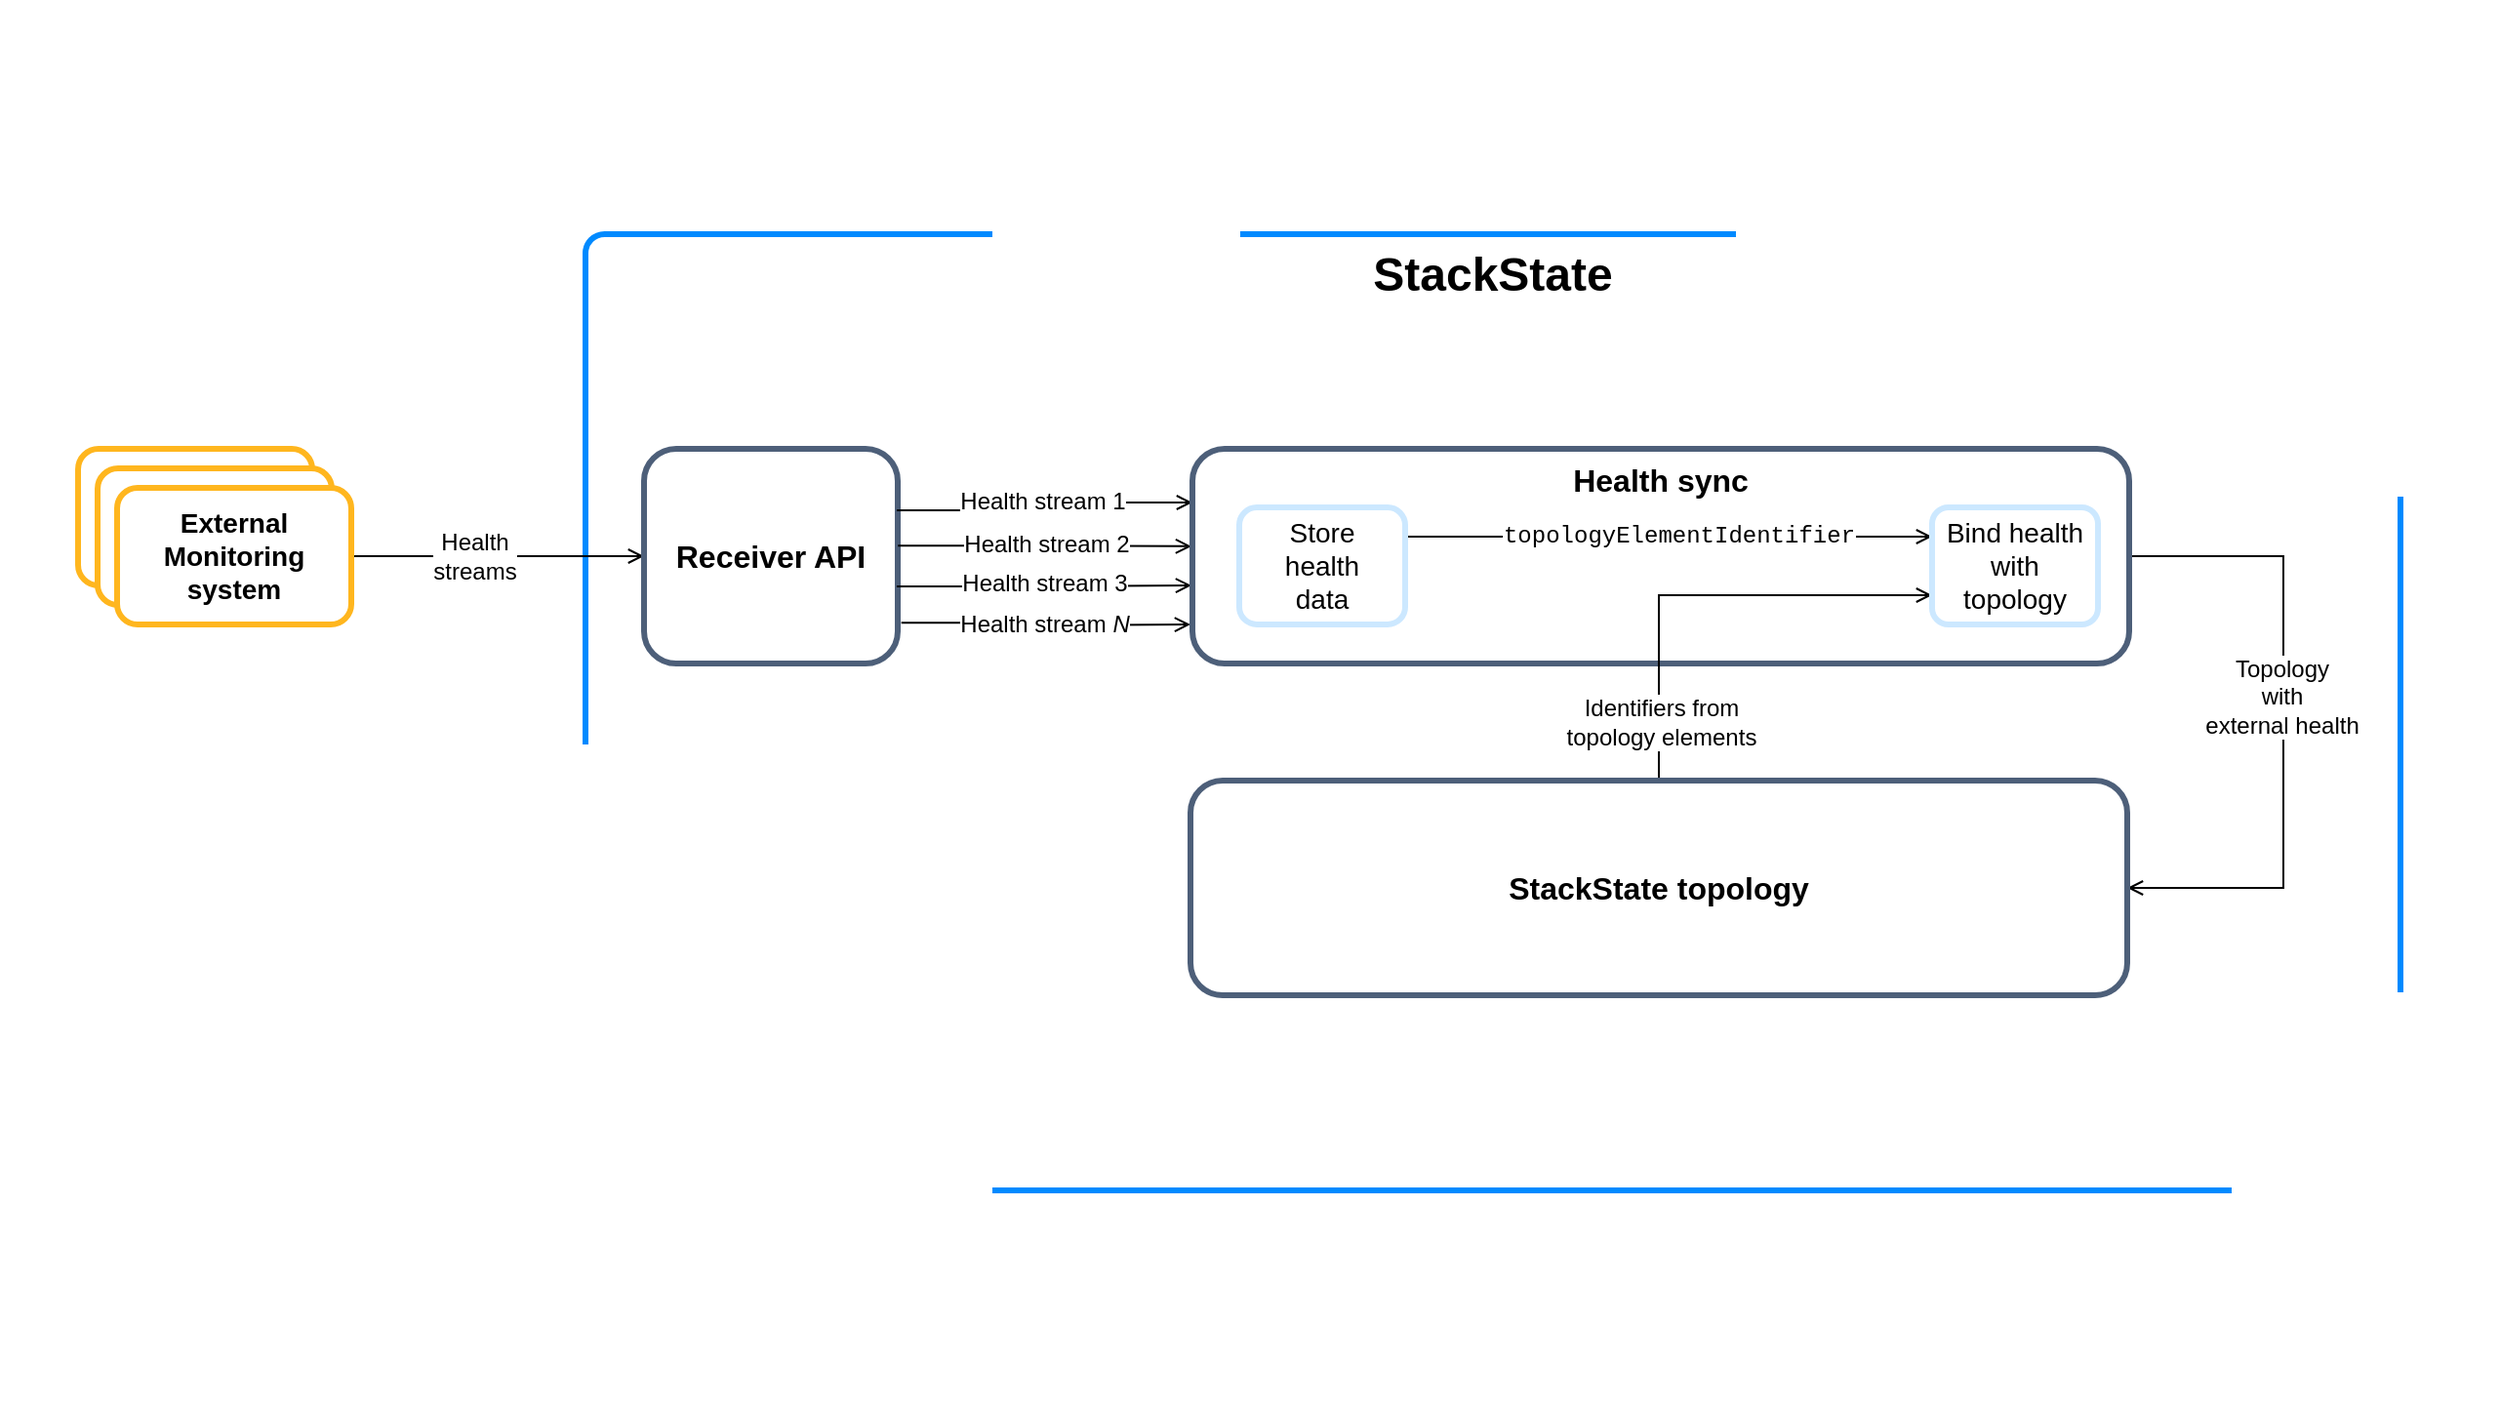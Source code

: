 <mxfile version="14.6.5" type="device"><diagram id="hltWGyZVhp23UqG48hah" name="Page-1"><mxGraphModel dx="1455" dy="854" grid="1" gridSize="10" guides="1" tooltips="1" connect="1" arrows="1" fold="1" page="1" pageScale="1" pageWidth="1169" pageHeight="827" math="0" shadow="0"><root><mxCell id="0"/><mxCell id="1" parent="0"/><mxCell id="RJbW8Hyuns3sjqqpPP9A-40" value="" style="rounded=0;whiteSpace=wrap;html=1;align=center;strokeColor=none;" vertex="1" parent="1"><mxGeometry x="20" y="80" width="1280" height="720" as="geometry"/></mxCell><mxCell id="RJbW8Hyuns3sjqqpPP9A-6" value="&lt;b&gt;&lt;font style=&quot;font-size: 24px&quot;&gt;StackState&lt;/font&gt;&lt;/b&gt;" style="rounded=1;whiteSpace=wrap;html=1;strokeWidth=3;strokeColor=#008AFF;arcSize=2;verticalAlign=top;align=center;" vertex="1" parent="1"><mxGeometry x="320" y="200" width="930" height="490" as="geometry"/></mxCell><mxCell id="RJbW8Hyuns3sjqqpPP9A-8" style="edgeStyle=orthogonalEdgeStyle;rounded=0;orthogonalLoop=1;jettySize=auto;html=1;entryX=0;entryY=0.5;entryDx=0;entryDy=0;endArrow=open;endFill=0;" edge="1" parent="1" source="RJbW8Hyuns3sjqqpPP9A-4" target="RJbW8Hyuns3sjqqpPP9A-13"><mxGeometry relative="1" as="geometry"><mxPoint x="340" y="305" as="targetPoint"/></mxGeometry></mxCell><mxCell id="RJbW8Hyuns3sjqqpPP9A-9" value="&lt;font style=&quot;font-size: 12px&quot;&gt;Health&lt;br&gt;streams&lt;/font&gt;" style="edgeLabel;html=1;align=center;verticalAlign=middle;resizable=0;points=[];" vertex="1" connectable="0" parent="RJbW8Hyuns3sjqqpPP9A-8"><mxGeometry x="-0.12" y="1" relative="1" as="geometry"><mxPoint x="-3" y="1" as="offset"/></mxGeometry></mxCell><mxCell id="RJbW8Hyuns3sjqqpPP9A-11" value="" style="rounded=1;whiteSpace=wrap;html=1;strokeWidth=3;strokeColor=#FFB61E;" vertex="1" parent="1"><mxGeometry x="60" y="310" width="120" height="70" as="geometry"/></mxCell><mxCell id="RJbW8Hyuns3sjqqpPP9A-10" value="" style="rounded=1;whiteSpace=wrap;html=1;strokeWidth=3;strokeColor=#FFB61E;" vertex="1" parent="1"><mxGeometry x="70" y="320" width="120" height="70" as="geometry"/></mxCell><mxCell id="RJbW8Hyuns3sjqqpPP9A-4" value="&lt;font style=&quot;font-size: 14px&quot;&gt;&lt;b&gt;External&lt;br&gt;Monitoring&lt;br&gt;system&lt;/b&gt;&lt;/font&gt;" style="rounded=1;whiteSpace=wrap;html=1;strokeWidth=3;strokeColor=#FFB61E;" vertex="1" parent="1"><mxGeometry x="80" y="330" width="120" height="70" as="geometry"/></mxCell><mxCell id="RJbW8Hyuns3sjqqpPP9A-13" value="&lt;b&gt;&lt;font style=&quot;font-size: 16px&quot;&gt;Receiver API&lt;/font&gt;&lt;/b&gt;" style="rounded=1;whiteSpace=wrap;html=1;strokeWidth=3;strokeColor=#4D5F79;align=center;" vertex="1" parent="1"><mxGeometry x="350" y="310" width="130" height="110" as="geometry"/></mxCell><mxCell id="RJbW8Hyuns3sjqqpPP9A-17" style="edgeStyle=orthogonalEdgeStyle;rounded=0;orthogonalLoop=1;jettySize=auto;html=1;entryX=0;entryY=0.25;entryDx=0;entryDy=0;endArrow=open;endFill=0;exitX=0.996;exitY=0.286;exitDx=0;exitDy=0;exitPerimeter=0;" edge="1" parent="1" source="RJbW8Hyuns3sjqqpPP9A-13" target="RJbW8Hyuns3sjqqpPP9A-27"><mxGeometry relative="1" as="geometry"><mxPoint x="490" y="340" as="sourcePoint"/><mxPoint x="599.532" y="339.8" as="targetPoint"/></mxGeometry></mxCell><mxCell id="RJbW8Hyuns3sjqqpPP9A-18" value="&lt;font style=&quot;font-size: 12px&quot;&gt;Health stream 1&lt;/font&gt;" style="edgeLabel;html=1;align=center;verticalAlign=middle;resizable=0;points=[];" vertex="1" connectable="0" parent="RJbW8Hyuns3sjqqpPP9A-17"><mxGeometry x="0.105" y="1" relative="1" as="geometry"><mxPoint x="-8" as="offset"/></mxGeometry></mxCell><mxCell id="RJbW8Hyuns3sjqqpPP9A-20" style="edgeStyle=orthogonalEdgeStyle;rounded=0;orthogonalLoop=1;jettySize=auto;html=1;entryX=-0.001;entryY=0.454;entryDx=0;entryDy=0;entryPerimeter=0;endArrow=open;endFill=0;exitX=1.001;exitY=0.451;exitDx=0;exitDy=0;exitPerimeter=0;" edge="1" parent="1" source="RJbW8Hyuns3sjqqpPP9A-13" target="RJbW8Hyuns3sjqqpPP9A-27"><mxGeometry relative="1" as="geometry"><mxPoint x="490" y="360" as="sourcePoint"/><mxPoint x="599.064" y="358.84" as="targetPoint"/></mxGeometry></mxCell><mxCell id="RJbW8Hyuns3sjqqpPP9A-21" value="&lt;font style=&quot;font-size: 12px&quot;&gt;Health stream 2&lt;/font&gt;" style="edgeLabel;html=1;align=center;verticalAlign=middle;resizable=0;points=[];" vertex="1" connectable="0" parent="RJbW8Hyuns3sjqqpPP9A-20"><mxGeometry x="0.105" y="1" relative="1" as="geometry"><mxPoint x="-8" as="offset"/></mxGeometry></mxCell><mxCell id="RJbW8Hyuns3sjqqpPP9A-22" style="edgeStyle=orthogonalEdgeStyle;rounded=0;orthogonalLoop=1;jettySize=auto;html=1;entryX=-0.001;entryY=0.636;entryDx=0;entryDy=0;entryPerimeter=0;endArrow=open;endFill=0;exitX=0.996;exitY=0.641;exitDx=0;exitDy=0;exitPerimeter=0;" edge="1" parent="1" source="RJbW8Hyuns3sjqqpPP9A-13" target="RJbW8Hyuns3sjqqpPP9A-27"><mxGeometry relative="1" as="geometry"><mxPoint x="490" y="380" as="sourcePoint"/><mxPoint x="598.596" y="378.44" as="targetPoint"/></mxGeometry></mxCell><mxCell id="RJbW8Hyuns3sjqqpPP9A-23" value="&lt;font style=&quot;font-size: 12px&quot;&gt;Health stream 3&lt;/font&gt;" style="edgeLabel;html=1;align=center;verticalAlign=middle;resizable=0;points=[];" vertex="1" connectable="0" parent="RJbW8Hyuns3sjqqpPP9A-22"><mxGeometry x="0.105" y="1" relative="1" as="geometry"><mxPoint x="-8" as="offset"/></mxGeometry></mxCell><mxCell id="RJbW8Hyuns3sjqqpPP9A-25" style="edgeStyle=orthogonalEdgeStyle;rounded=0;orthogonalLoop=1;jettySize=auto;html=1;endArrow=open;endFill=0;exitX=1.014;exitY=0.81;exitDx=0;exitDy=0;exitPerimeter=0;" edge="1" parent="1" source="RJbW8Hyuns3sjqqpPP9A-13"><mxGeometry relative="1" as="geometry"><mxPoint x="490" y="400" as="sourcePoint"/><mxPoint x="630" y="400" as="targetPoint"/></mxGeometry></mxCell><mxCell id="RJbW8Hyuns3sjqqpPP9A-26" value="&lt;font style=&quot;font-size: 12px&quot;&gt;Health stream &lt;i&gt;N&lt;/i&gt;&lt;/font&gt;" style="edgeLabel;html=1;align=center;verticalAlign=middle;resizable=0;points=[];" vertex="1" connectable="0" parent="RJbW8Hyuns3sjqqpPP9A-25"><mxGeometry x="0.105" y="1" relative="1" as="geometry"><mxPoint x="-8" as="offset"/></mxGeometry></mxCell><mxCell id="RJbW8Hyuns3sjqqpPP9A-37" style="edgeStyle=orthogonalEdgeStyle;rounded=0;orthogonalLoop=1;jettySize=auto;html=1;entryX=1;entryY=0.5;entryDx=0;entryDy=0;endArrow=open;endFill=0;exitX=1;exitY=0.5;exitDx=0;exitDy=0;" edge="1" parent="1" source="RJbW8Hyuns3sjqqpPP9A-27" target="RJbW8Hyuns3sjqqpPP9A-28"><mxGeometry relative="1" as="geometry"><Array as="points"><mxPoint x="1190" y="365"/><mxPoint x="1190" y="535"/></Array></mxGeometry></mxCell><mxCell id="RJbW8Hyuns3sjqqpPP9A-38" value="&lt;font style=&quot;font-size: 12px&quot;&gt;Topology&lt;br&gt;with&lt;br&gt;external health&lt;/font&gt;" style="edgeLabel;html=1;align=center;verticalAlign=middle;resizable=0;points=[];" vertex="1" connectable="0" parent="RJbW8Hyuns3sjqqpPP9A-37"><mxGeometry x="-0.084" y="-1" relative="1" as="geometry"><mxPoint as="offset"/></mxGeometry></mxCell><mxCell id="RJbW8Hyuns3sjqqpPP9A-27" value="&lt;b&gt;&lt;font style=&quot;font-size: 16px&quot;&gt;Health sync&lt;/font&gt;&lt;/b&gt;" style="rounded=1;whiteSpace=wrap;html=1;strokeWidth=3;strokeColor=#4D5F79;align=center;verticalAlign=top;" vertex="1" parent="1"><mxGeometry x="631" y="310" width="480" height="110" as="geometry"/></mxCell><mxCell id="RJbW8Hyuns3sjqqpPP9A-35" style="edgeStyle=orthogonalEdgeStyle;rounded=0;orthogonalLoop=1;jettySize=auto;html=1;entryX=0;entryY=0.75;entryDx=0;entryDy=0;endArrow=open;endFill=0;exitX=0.5;exitY=0;exitDx=0;exitDy=0;" edge="1" parent="1" source="RJbW8Hyuns3sjqqpPP9A-28" target="RJbW8Hyuns3sjqqpPP9A-30"><mxGeometry relative="1" as="geometry"/></mxCell><mxCell id="RJbW8Hyuns3sjqqpPP9A-36" value="&lt;font style=&quot;font-size: 12px&quot;&gt;Identifiers from&lt;br&gt;topology elements&lt;/font&gt;" style="edgeLabel;html=1;align=center;verticalAlign=middle;resizable=0;points=[];" vertex="1" connectable="0" parent="RJbW8Hyuns3sjqqpPP9A-35"><mxGeometry x="0.403" y="-1" relative="1" as="geometry"><mxPoint x="-69" y="64" as="offset"/></mxGeometry></mxCell><mxCell id="RJbW8Hyuns3sjqqpPP9A-28" value="&lt;b&gt;&lt;font style=&quot;font-size: 16px&quot;&gt;StackState topology&lt;/font&gt;&lt;/b&gt;" style="rounded=1;whiteSpace=wrap;html=1;strokeWidth=3;strokeColor=#4D5F79;align=center;verticalAlign=middle;" vertex="1" parent="1"><mxGeometry x="630" y="480" width="480" height="110" as="geometry"/></mxCell><mxCell id="RJbW8Hyuns3sjqqpPP9A-31" style="edgeStyle=orthogonalEdgeStyle;rounded=0;orthogonalLoop=1;jettySize=auto;html=1;entryX=0;entryY=0.25;entryDx=0;entryDy=0;endArrow=open;endFill=0;exitX=1;exitY=0.25;exitDx=0;exitDy=0;" edge="1" parent="1" source="RJbW8Hyuns3sjqqpPP9A-29" target="RJbW8Hyuns3sjqqpPP9A-30"><mxGeometry relative="1" as="geometry"><Array as="points"><mxPoint x="850" y="355"/><mxPoint x="850" y="355"/></Array></mxGeometry></mxCell><mxCell id="RJbW8Hyuns3sjqqpPP9A-32" value="&lt;font face=&quot;Courier New&quot; style=&quot;font-size: 12px&quot;&gt;topologyElementIdentifier&lt;/font&gt;" style="edgeLabel;html=1;align=center;verticalAlign=middle;resizable=0;points=[];" vertex="1" connectable="0" parent="RJbW8Hyuns3sjqqpPP9A-31"><mxGeometry x="0.265" y="-1" relative="1" as="geometry"><mxPoint x="-31" y="-1" as="offset"/></mxGeometry></mxCell><mxCell id="RJbW8Hyuns3sjqqpPP9A-29" value="&lt;font style=&quot;font-size: 14px&quot;&gt;Store&lt;br&gt;health&lt;br&gt;data&lt;/font&gt;" style="rounded=1;whiteSpace=wrap;html=1;strokeWidth=3;strokeColor=#CCE8FF;align=center;" vertex="1" parent="1"><mxGeometry x="655" y="340" width="85" height="60" as="geometry"/></mxCell><mxCell id="RJbW8Hyuns3sjqqpPP9A-30" value="&lt;font style=&quot;font-size: 14px&quot;&gt;Bind health&lt;br&gt;with&lt;br&gt;topology&lt;/font&gt;" style="rounded=1;whiteSpace=wrap;html=1;strokeWidth=3;strokeColor=#CCE8FF;align=center;arcSize=14;" vertex="1" parent="1"><mxGeometry x="1010" y="340" width="85" height="60" as="geometry"/></mxCell></root></mxGraphModel></diagram></mxfile>